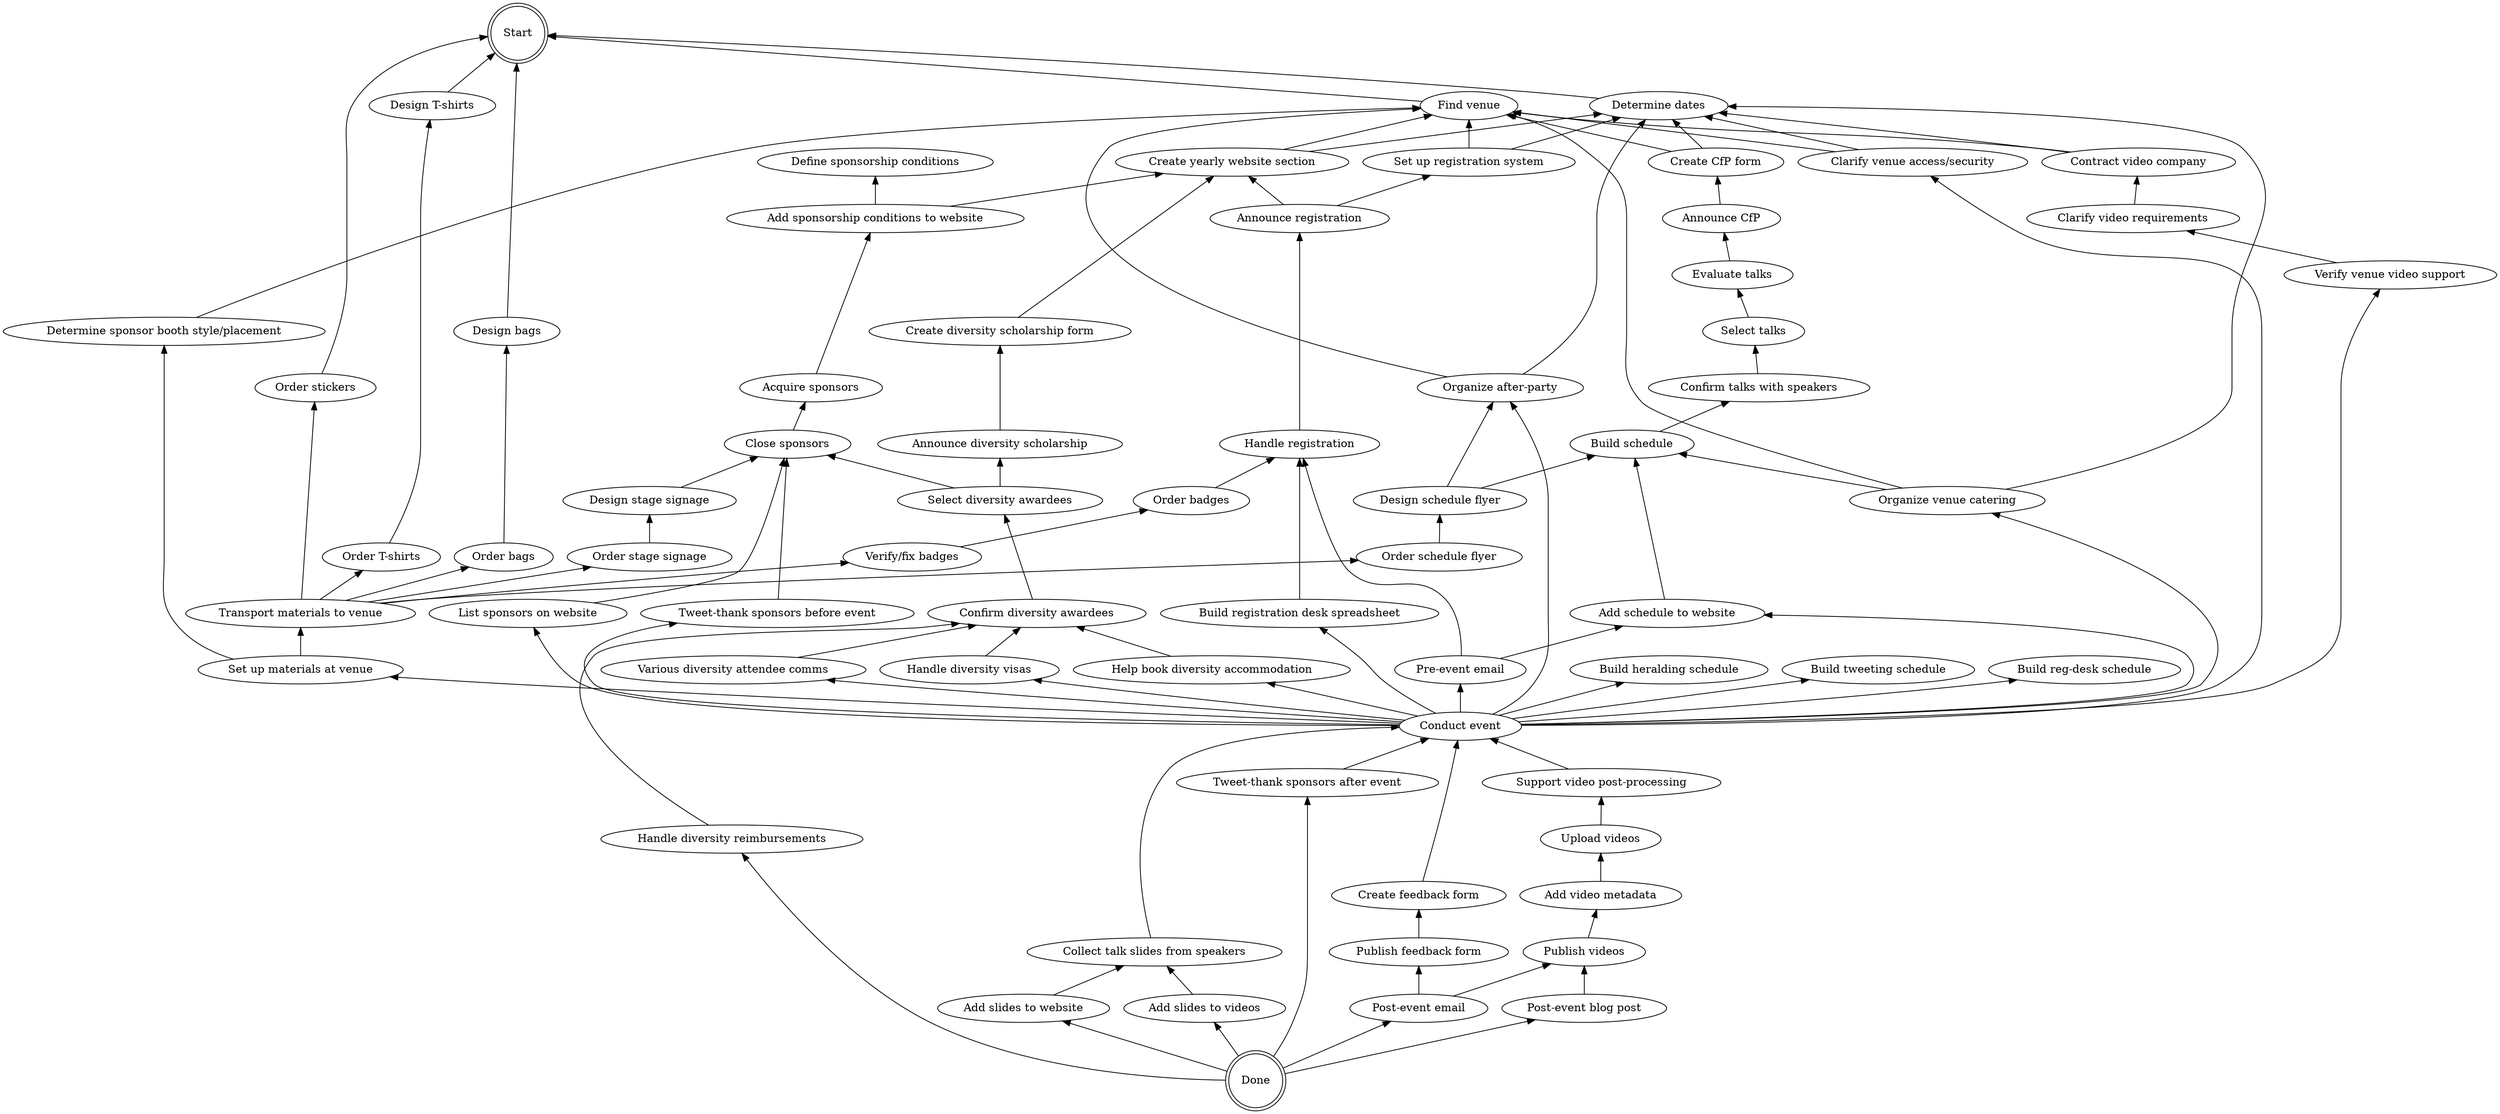 digraph PromCon {
  //splines="FALSE";
  rankdir=BT;

  /* Entities */
  start [label="Start", shape=doublecircle]
  done [label="Done", shape=doublecircle]

  determine_dates [label="Determine dates"]
  determine_venue [label="Find venue"]

  create_event_website [label="Create yearly website section"]

  define_sponsorship_conditions [label="Define sponsorship conditions"]
  add_sponsorship_website [label="Add sponsorship conditions to website"]
  acquire_sponsors [label="Acquire sponsors"]
  close_sponsors [label="Close sponsors"]
  list_sponsors [label="List sponsors on website"]
  tweet_sponsors_before [label="Tweet-thank sponsors before event"]
  tweet_sponsors_after [label="Tweet-thank sponsors after event"]

  create_cfp_form [label="Create CfP form"]
  announce_cfp [label="Announce CfP"]
  evaluate_talks [label="Evaluate talks"]
  select_talks [label="Select talks"]
  confirm_talks [label="Confirm talks with speakers"]
  build_schedule [label="Build schedule"]
  website_schedule [label="Add schedule to website"]

  design_schedule_flyer [label="Design schedule flyer"]
  order_schedule_flyer [label="Order schedule flyer"]

  set_up_registration [label="Set up registration system"]
  announce_registration [label="Announce registration"]
  handle_registration [label="Handle registration"]

  organize_venue_food [label="Organize venue catering"]
  organize_after_party [label="Organize after-party"]
  clarify_venue_access [label="Clarify venue access/security"]
  booth_decisions [label="Determine sponsor booth style/placement"]
  transport_materials [label="Transport materials to venue"]
  set_up_materials [label="Set up materials at venue"]

  conduct_event [label="Conduct event"]

  post_event_blog_post [label="Post-event blog post"]
  pre_event_email [label="Pre-event email"]
  post_event_email [label="Post-event email"]
  heralding_schedule [label="Build heralding schedule"]
  tweeting_schedule [label="Build tweeting schedule"]
  registration_desk_schedule [label="Build reg-desk schedule"]

  create_diversity_form [label="Create diversity scholarship form"]
  announce_diversity [label="Announce diversity scholarship"]
  select_diversity [label="Select diversity awardees"]
  confirm_diversity [label="Confirm diversity awardees"]
  diversity_comms [label="Various diversity attendee comms"]
  diversity_visas [label="Handle diversity visas"]
  diversity_accommodation [label="Help book diversity accommodation"]
  diversity_reimbursements [label="Handle diversity reimbursements"]

  design_stage_signage [label="Design stage signage"]
  order_stage_signage [label="Order stage signage"]
  design_bags [label="Design bags"]
  order_bags [label="Order bags"]
  order_stickers [label="Order stickers"]
  design_tshirts [label="Design T-shirts"]
  order_tshirts [label="Order T-shirts"]
  order_badges [label="Order badges"]
  verify_badges [label="Verify/fix badges"]
  build_registration_desk_sheet [label="Build registration desk spreadsheet"]

  contract_video_company [label="Contract video company"]
  clarify_video_reqs [label="Clarify video requirements"]
  verify_venue_video [label="Verify venue video support"]
  support_video_postprocessing [label="Support video post-processing"]
  upload_videos [label="Upload videos"]
  add_video_metadata [label="Add video metadata"]
  publish_videos [label="Publish videos"]

  collect_slides [label="Collect talk slides from speakers"]
  add_slides_to_website [label="Add slides to website"]
  add_slides_to_videos [label="Add slides to videos"]

  create_feedback_form [label="Create feedback form"]
  publish_feedback_form [label="Publish feedback form"]

  /* Relationships */
  determine_dates -> start
  determine_venue -> start

  design_bags -> start
  design_tshirts -> start
  order_stickers -> start

  create_event_website -> determine_dates
  create_event_website -> determine_venue

  add_sponsorship_website -> define_sponsorship_conditions
  add_sponsorship_website -> create_event_website
  acquire_sponsors -> add_sponsorship_website
  close_sponsors -> acquire_sponsors
  list_sponsors -> close_sponsors
  tweet_sponsors_before -> close_sponsors
  tweet_sponsors_after -> conduct_event

  create_cfp_form -> determine_dates
  create_cfp_form -> determine_venue
  announce_cfp -> create_cfp_form
  evaluate_talks -> announce_cfp
  select_talks -> evaluate_talks
  confirm_talks -> select_talks
  build_schedule -> confirm_talks
  website_schedule -> build_schedule

  design_schedule_flyer -> build_schedule
  design_schedule_flyer -> organize_after_party // Because map goes in there.
  order_schedule_flyer -> design_schedule_flyer

  set_up_registration -> determine_dates
  set_up_registration -> determine_venue
  announce_registration -> set_up_registration
  announce_registration -> create_event_website
  handle_registration -> announce_registration

  organize_venue_food -> determine_venue
  organize_venue_food -> determine_dates
  organize_venue_food -> build_schedule
  organize_after_party -> determine_venue
  organize_after_party -> determine_dates
  clarify_venue_access -> determine_venue
  clarify_venue_access -> determine_dates
  booth_decisions -> determine_venue

  pre_event_email -> handle_registration
  pre_event_email -> website_schedule

  design_stage_signage -> close_sponsors
  order_stage_signage -> design_stage_signage
  order_bags -> design_bags
  order_tshirts -> design_tshirts
  order_badges -> handle_registration
  verify_badges -> order_badges
  build_registration_desk_sheet -> handle_registration

  contract_video_company -> determine_venue
  contract_video_company -> determine_dates
  clarify_video_reqs -> contract_video_company
  verify_venue_video -> clarify_video_reqs

  transport_materials -> verify_badges
  transport_materials -> order_bags
  transport_materials -> order_schedule_flyer
  transport_materials -> order_stage_signage
  transport_materials -> order_stickers
  transport_materials -> order_tshirts
  set_up_materials -> transport_materials
  set_up_materials -> booth_decisions

  create_diversity_form -> create_event_website
  announce_diversity -> create_diversity_form
  select_diversity -> close_sponsors
  select_diversity -> announce_diversity
  confirm_diversity -> select_diversity
  diversity_comms -> confirm_diversity
  diversity_visas -> confirm_diversity
  diversity_accommodation -> confirm_diversity
  diversity_reimbursements -> confirm_diversity

  conduct_event -> set_up_materials
  conduct_event -> organize_venue_food
  conduct_event -> organize_after_party
  conduct_event -> clarify_venue_access
  conduct_event -> list_sponsors
  conduct_event -> tweet_sponsors_before
  conduct_event -> website_schedule
  conduct_event -> pre_event_email
  conduct_event -> heralding_schedule
  conduct_event -> tweeting_schedule
  conduct_event -> registration_desk_schedule
  conduct_event -> verify_venue_video
  conduct_event -> build_registration_desk_sheet
  conduct_event -> diversity_accommodation
  conduct_event -> diversity_visas
  conduct_event -> diversity_comms

  create_feedback_form -> conduct_event
  publish_feedback_form -> create_feedback_form

  support_video_postprocessing -> conduct_event
  upload_videos -> support_video_postprocessing
  add_video_metadata -> upload_videos
  publish_videos -> add_video_metadata

  collect_slides -> conduct_event
  add_slides_to_videos -> collect_slides
  add_slides_to_website -> collect_slides

  post_event_blog_post -> publish_videos
  post_event_email -> publish_videos
  post_event_email -> publish_feedback_form

  done -> post_event_blog_post
  done -> post_event_email
  done -> tweet_sponsors_after
  done -> diversity_reimbursements
  done -> add_slides_to_videos
  done -> add_slides_to_website
}

